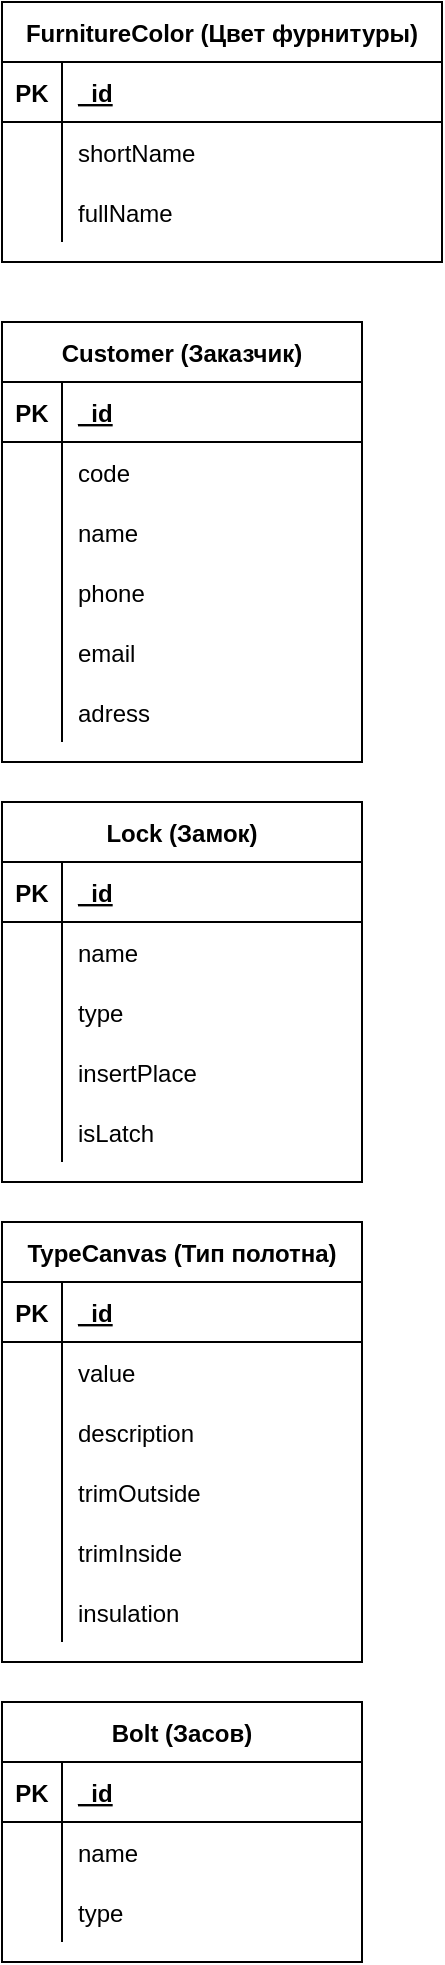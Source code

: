 <mxfile version="14.8.4" type="device"><diagram id="l-mtYoBG8Vx6qsjBU6N0" name="Page-1"><mxGraphModel dx="1161" dy="801" grid="1" gridSize="10" guides="1" tooltips="1" connect="1" arrows="1" fold="1" page="1" pageScale="1" pageWidth="1169" pageHeight="1654" math="0" shadow="0"><root><mxCell id="0"/><mxCell id="1" parent="0"/><mxCell id="fNN3qeWHkNXf5BwSSyMO-2" value="FurnitureColor (Цвет фурнитуры)" style="shape=table;startSize=30;container=1;collapsible=1;childLayout=tableLayout;fixedRows=1;rowLines=0;fontStyle=1;align=center;resizeLast=1;swimlaneFillColor=none;" parent="1" vertex="1"><mxGeometry x="40" y="40" width="220" height="130" as="geometry"/></mxCell><mxCell id="fNN3qeWHkNXf5BwSSyMO-3" value="" style="shape=partialRectangle;collapsible=0;dropTarget=0;pointerEvents=0;fillColor=none;top=0;left=0;bottom=1;right=0;points=[[0,0.5],[1,0.5]];portConstraint=eastwest;" parent="fNN3qeWHkNXf5BwSSyMO-2" vertex="1"><mxGeometry y="30" width="220" height="30" as="geometry"/></mxCell><mxCell id="fNN3qeWHkNXf5BwSSyMO-4" value="PK" style="shape=partialRectangle;connectable=0;fillColor=none;top=0;left=0;bottom=0;right=0;fontStyle=1;overflow=hidden;" parent="fNN3qeWHkNXf5BwSSyMO-3" vertex="1"><mxGeometry width="30" height="30" as="geometry"/></mxCell><mxCell id="fNN3qeWHkNXf5BwSSyMO-5" value="_id" style="shape=partialRectangle;connectable=0;fillColor=none;top=0;left=0;bottom=0;right=0;align=left;spacingLeft=6;fontStyle=5;overflow=hidden;" parent="fNN3qeWHkNXf5BwSSyMO-3" vertex="1"><mxGeometry x="30" width="190" height="30" as="geometry"/></mxCell><mxCell id="fNN3qeWHkNXf5BwSSyMO-6" value="" style="shape=partialRectangle;collapsible=0;dropTarget=0;pointerEvents=0;fillColor=none;top=0;left=0;bottom=0;right=0;points=[[0,0.5],[1,0.5]];portConstraint=eastwest;" parent="fNN3qeWHkNXf5BwSSyMO-2" vertex="1"><mxGeometry y="60" width="220" height="30" as="geometry"/></mxCell><mxCell id="fNN3qeWHkNXf5BwSSyMO-7" value="" style="shape=partialRectangle;connectable=0;fillColor=none;top=0;left=0;bottom=0;right=0;editable=1;overflow=hidden;" parent="fNN3qeWHkNXf5BwSSyMO-6" vertex="1"><mxGeometry width="30" height="30" as="geometry"/></mxCell><mxCell id="fNN3qeWHkNXf5BwSSyMO-8" value="shortName" style="shape=partialRectangle;connectable=0;fillColor=none;top=0;left=0;bottom=0;right=0;align=left;spacingLeft=6;overflow=hidden;" parent="fNN3qeWHkNXf5BwSSyMO-6" vertex="1"><mxGeometry x="30" width="190" height="30" as="geometry"/></mxCell><mxCell id="fNN3qeWHkNXf5BwSSyMO-9" value="" style="shape=partialRectangle;collapsible=0;dropTarget=0;pointerEvents=0;fillColor=none;top=0;left=0;bottom=0;right=0;points=[[0,0.5],[1,0.5]];portConstraint=eastwest;" parent="fNN3qeWHkNXf5BwSSyMO-2" vertex="1"><mxGeometry y="90" width="220" height="30" as="geometry"/></mxCell><mxCell id="fNN3qeWHkNXf5BwSSyMO-10" value="" style="shape=partialRectangle;connectable=0;fillColor=none;top=0;left=0;bottom=0;right=0;editable=1;overflow=hidden;" parent="fNN3qeWHkNXf5BwSSyMO-9" vertex="1"><mxGeometry width="30" height="30" as="geometry"/></mxCell><mxCell id="fNN3qeWHkNXf5BwSSyMO-11" value="fullName" style="shape=partialRectangle;connectable=0;fillColor=none;top=0;left=0;bottom=0;right=0;align=left;spacingLeft=6;overflow=hidden;" parent="fNN3qeWHkNXf5BwSSyMO-9" vertex="1"><mxGeometry x="30" width="190" height="30" as="geometry"/></mxCell><mxCell id="fNN3qeWHkNXf5BwSSyMO-28" value="Customer (Заказчик)" style="shape=table;startSize=30;container=1;collapsible=1;childLayout=tableLayout;fixedRows=1;rowLines=0;fontStyle=1;align=center;resizeLast=1;" parent="1" vertex="1"><mxGeometry x="40" y="200" width="180" height="220" as="geometry"/></mxCell><mxCell id="fNN3qeWHkNXf5BwSSyMO-29" value="" style="shape=partialRectangle;collapsible=0;dropTarget=0;pointerEvents=0;fillColor=none;top=0;left=0;bottom=1;right=0;points=[[0,0.5],[1,0.5]];portConstraint=eastwest;" parent="fNN3qeWHkNXf5BwSSyMO-28" vertex="1"><mxGeometry y="30" width="180" height="30" as="geometry"/></mxCell><mxCell id="fNN3qeWHkNXf5BwSSyMO-30" value="PK" style="shape=partialRectangle;connectable=0;fillColor=none;top=0;left=0;bottom=0;right=0;fontStyle=1;overflow=hidden;" parent="fNN3qeWHkNXf5BwSSyMO-29" vertex="1"><mxGeometry width="30" height="30" as="geometry"/></mxCell><mxCell id="fNN3qeWHkNXf5BwSSyMO-31" value="_id" style="shape=partialRectangle;connectable=0;fillColor=none;top=0;left=0;bottom=0;right=0;align=left;spacingLeft=6;fontStyle=5;overflow=hidden;" parent="fNN3qeWHkNXf5BwSSyMO-29" vertex="1"><mxGeometry x="30" width="150" height="30" as="geometry"/></mxCell><mxCell id="fNN3qeWHkNXf5BwSSyMO-32" value="" style="shape=partialRectangle;collapsible=0;dropTarget=0;pointerEvents=0;fillColor=none;top=0;left=0;bottom=0;right=0;points=[[0,0.5],[1,0.5]];portConstraint=eastwest;" parent="fNN3qeWHkNXf5BwSSyMO-28" vertex="1"><mxGeometry y="60" width="180" height="30" as="geometry"/></mxCell><mxCell id="fNN3qeWHkNXf5BwSSyMO-33" value="" style="shape=partialRectangle;connectable=0;fillColor=none;top=0;left=0;bottom=0;right=0;editable=1;overflow=hidden;" parent="fNN3qeWHkNXf5BwSSyMO-32" vertex="1"><mxGeometry width="30" height="30" as="geometry"/></mxCell><mxCell id="fNN3qeWHkNXf5BwSSyMO-34" value="code" style="shape=partialRectangle;connectable=0;fillColor=none;top=0;left=0;bottom=0;right=0;align=left;spacingLeft=6;overflow=hidden;" parent="fNN3qeWHkNXf5BwSSyMO-32" vertex="1"><mxGeometry x="30" width="150" height="30" as="geometry"/></mxCell><mxCell id="fNN3qeWHkNXf5BwSSyMO-35" value="" style="shape=partialRectangle;collapsible=0;dropTarget=0;pointerEvents=0;fillColor=none;top=0;left=0;bottom=0;right=0;points=[[0,0.5],[1,0.5]];portConstraint=eastwest;" parent="fNN3qeWHkNXf5BwSSyMO-28" vertex="1"><mxGeometry y="90" width="180" height="30" as="geometry"/></mxCell><mxCell id="fNN3qeWHkNXf5BwSSyMO-36" value="" style="shape=partialRectangle;connectable=0;fillColor=none;top=0;left=0;bottom=0;right=0;editable=1;overflow=hidden;" parent="fNN3qeWHkNXf5BwSSyMO-35" vertex="1"><mxGeometry width="30" height="30" as="geometry"/></mxCell><mxCell id="fNN3qeWHkNXf5BwSSyMO-37" value="name" style="shape=partialRectangle;connectable=0;fillColor=none;top=0;left=0;bottom=0;right=0;align=left;spacingLeft=6;overflow=hidden;" parent="fNN3qeWHkNXf5BwSSyMO-35" vertex="1"><mxGeometry x="30" width="150" height="30" as="geometry"/></mxCell><mxCell id="fNN3qeWHkNXf5BwSSyMO-38" value="" style="shape=partialRectangle;collapsible=0;dropTarget=0;pointerEvents=0;fillColor=none;top=0;left=0;bottom=0;right=0;points=[[0,0.5],[1,0.5]];portConstraint=eastwest;" parent="fNN3qeWHkNXf5BwSSyMO-28" vertex="1"><mxGeometry y="120" width="180" height="30" as="geometry"/></mxCell><mxCell id="fNN3qeWHkNXf5BwSSyMO-39" value="" style="shape=partialRectangle;connectable=0;fillColor=none;top=0;left=0;bottom=0;right=0;editable=1;overflow=hidden;" parent="fNN3qeWHkNXf5BwSSyMO-38" vertex="1"><mxGeometry width="30" height="30" as="geometry"/></mxCell><mxCell id="fNN3qeWHkNXf5BwSSyMO-40" value="phone" style="shape=partialRectangle;connectable=0;fillColor=none;top=0;left=0;bottom=0;right=0;align=left;spacingLeft=6;overflow=hidden;" parent="fNN3qeWHkNXf5BwSSyMO-38" vertex="1"><mxGeometry x="30" width="150" height="30" as="geometry"/></mxCell><mxCell id="fNN3qeWHkNXf5BwSSyMO-41" value="" style="shape=partialRectangle;collapsible=0;dropTarget=0;pointerEvents=0;fillColor=none;top=0;left=0;bottom=0;right=0;points=[[0,0.5],[1,0.5]];portConstraint=eastwest;" parent="fNN3qeWHkNXf5BwSSyMO-28" vertex="1"><mxGeometry y="150" width="180" height="30" as="geometry"/></mxCell><mxCell id="fNN3qeWHkNXf5BwSSyMO-42" value="" style="shape=partialRectangle;connectable=0;fillColor=none;top=0;left=0;bottom=0;right=0;editable=1;overflow=hidden;" parent="fNN3qeWHkNXf5BwSSyMO-41" vertex="1"><mxGeometry width="30" height="30" as="geometry"/></mxCell><mxCell id="fNN3qeWHkNXf5BwSSyMO-43" value="email" style="shape=partialRectangle;connectable=0;fillColor=none;top=0;left=0;bottom=0;right=0;align=left;spacingLeft=6;overflow=hidden;" parent="fNN3qeWHkNXf5BwSSyMO-41" vertex="1"><mxGeometry x="30" width="150" height="30" as="geometry"/></mxCell><mxCell id="fNN3qeWHkNXf5BwSSyMO-44" value="" style="shape=partialRectangle;collapsible=0;dropTarget=0;pointerEvents=0;fillColor=none;top=0;left=0;bottom=0;right=0;points=[[0,0.5],[1,0.5]];portConstraint=eastwest;" parent="fNN3qeWHkNXf5BwSSyMO-28" vertex="1"><mxGeometry y="180" width="180" height="30" as="geometry"/></mxCell><mxCell id="fNN3qeWHkNXf5BwSSyMO-45" value="" style="shape=partialRectangle;connectable=0;fillColor=none;top=0;left=0;bottom=0;right=0;editable=1;overflow=hidden;" parent="fNN3qeWHkNXf5BwSSyMO-44" vertex="1"><mxGeometry width="30" height="30" as="geometry"/></mxCell><mxCell id="fNN3qeWHkNXf5BwSSyMO-46" value="adress" style="shape=partialRectangle;connectable=0;fillColor=none;top=0;left=0;bottom=0;right=0;align=left;spacingLeft=6;overflow=hidden;" parent="fNN3qeWHkNXf5BwSSyMO-44" vertex="1"><mxGeometry x="30" width="150" height="30" as="geometry"/></mxCell><mxCell id="fNN3qeWHkNXf5BwSSyMO-48" value="Lock (Замок)" style="shape=table;startSize=30;container=1;collapsible=1;childLayout=tableLayout;fixedRows=1;rowLines=0;fontStyle=1;align=center;resizeLast=1;" parent="1" vertex="1"><mxGeometry x="40" y="440" width="180" height="190" as="geometry"/></mxCell><mxCell id="fNN3qeWHkNXf5BwSSyMO-49" value="" style="shape=partialRectangle;collapsible=0;dropTarget=0;pointerEvents=0;fillColor=none;top=0;left=0;bottom=1;right=0;points=[[0,0.5],[1,0.5]];portConstraint=eastwest;" parent="fNN3qeWHkNXf5BwSSyMO-48" vertex="1"><mxGeometry y="30" width="180" height="30" as="geometry"/></mxCell><mxCell id="fNN3qeWHkNXf5BwSSyMO-50" value="PK" style="shape=partialRectangle;connectable=0;fillColor=none;top=0;left=0;bottom=0;right=0;fontStyle=1;overflow=hidden;" parent="fNN3qeWHkNXf5BwSSyMO-49" vertex="1"><mxGeometry width="30" height="30" as="geometry"/></mxCell><mxCell id="fNN3qeWHkNXf5BwSSyMO-51" value="_id" style="shape=partialRectangle;connectable=0;fillColor=none;top=0;left=0;bottom=0;right=0;align=left;spacingLeft=6;fontStyle=5;overflow=hidden;" parent="fNN3qeWHkNXf5BwSSyMO-49" vertex="1"><mxGeometry x="30" width="150" height="30" as="geometry"/></mxCell><mxCell id="fNN3qeWHkNXf5BwSSyMO-52" value="" style="shape=partialRectangle;collapsible=0;dropTarget=0;pointerEvents=0;fillColor=none;top=0;left=0;bottom=0;right=0;points=[[0,0.5],[1,0.5]];portConstraint=eastwest;" parent="fNN3qeWHkNXf5BwSSyMO-48" vertex="1"><mxGeometry y="60" width="180" height="30" as="geometry"/></mxCell><mxCell id="fNN3qeWHkNXf5BwSSyMO-53" value="" style="shape=partialRectangle;connectable=0;fillColor=none;top=0;left=0;bottom=0;right=0;editable=1;overflow=hidden;" parent="fNN3qeWHkNXf5BwSSyMO-52" vertex="1"><mxGeometry width="30" height="30" as="geometry"/></mxCell><mxCell id="fNN3qeWHkNXf5BwSSyMO-54" value="name" style="shape=partialRectangle;connectable=0;fillColor=none;top=0;left=0;bottom=0;right=0;align=left;spacingLeft=6;overflow=hidden;" parent="fNN3qeWHkNXf5BwSSyMO-52" vertex="1"><mxGeometry x="30" width="150" height="30" as="geometry"/></mxCell><mxCell id="fNN3qeWHkNXf5BwSSyMO-55" value="" style="shape=partialRectangle;collapsible=0;dropTarget=0;pointerEvents=0;fillColor=none;top=0;left=0;bottom=0;right=0;points=[[0,0.5],[1,0.5]];portConstraint=eastwest;" parent="fNN3qeWHkNXf5BwSSyMO-48" vertex="1"><mxGeometry y="90" width="180" height="30" as="geometry"/></mxCell><mxCell id="fNN3qeWHkNXf5BwSSyMO-56" value="" style="shape=partialRectangle;connectable=0;fillColor=none;top=0;left=0;bottom=0;right=0;editable=1;overflow=hidden;" parent="fNN3qeWHkNXf5BwSSyMO-55" vertex="1"><mxGeometry width="30" height="30" as="geometry"/></mxCell><mxCell id="fNN3qeWHkNXf5BwSSyMO-57" value="type" style="shape=partialRectangle;connectable=0;fillColor=none;top=0;left=0;bottom=0;right=0;align=left;spacingLeft=6;overflow=hidden;" parent="fNN3qeWHkNXf5BwSSyMO-55" vertex="1"><mxGeometry x="30" width="150" height="30" as="geometry"/></mxCell><mxCell id="fNN3qeWHkNXf5BwSSyMO-58" value="" style="shape=partialRectangle;collapsible=0;dropTarget=0;pointerEvents=0;fillColor=none;top=0;left=0;bottom=0;right=0;points=[[0,0.5],[1,0.5]];portConstraint=eastwest;" parent="fNN3qeWHkNXf5BwSSyMO-48" vertex="1"><mxGeometry y="120" width="180" height="30" as="geometry"/></mxCell><mxCell id="fNN3qeWHkNXf5BwSSyMO-59" value="" style="shape=partialRectangle;connectable=0;fillColor=none;top=0;left=0;bottom=0;right=0;editable=1;overflow=hidden;" parent="fNN3qeWHkNXf5BwSSyMO-58" vertex="1"><mxGeometry width="30" height="30" as="geometry"/></mxCell><mxCell id="fNN3qeWHkNXf5BwSSyMO-60" value="insertPlace" style="shape=partialRectangle;connectable=0;fillColor=none;top=0;left=0;bottom=0;right=0;align=left;spacingLeft=6;overflow=hidden;" parent="fNN3qeWHkNXf5BwSSyMO-58" vertex="1"><mxGeometry x="30" width="150" height="30" as="geometry"/></mxCell><mxCell id="fNN3qeWHkNXf5BwSSyMO-61" value="" style="shape=partialRectangle;collapsible=0;dropTarget=0;pointerEvents=0;fillColor=none;top=0;left=0;bottom=0;right=0;points=[[0,0.5],[1,0.5]];portConstraint=eastwest;" parent="fNN3qeWHkNXf5BwSSyMO-48" vertex="1"><mxGeometry y="150" width="180" height="30" as="geometry"/></mxCell><mxCell id="fNN3qeWHkNXf5BwSSyMO-62" value="" style="shape=partialRectangle;connectable=0;fillColor=none;top=0;left=0;bottom=0;right=0;editable=1;overflow=hidden;" parent="fNN3qeWHkNXf5BwSSyMO-61" vertex="1"><mxGeometry width="30" height="30" as="geometry"/></mxCell><mxCell id="fNN3qeWHkNXf5BwSSyMO-63" value="isLatch" style="shape=partialRectangle;connectable=0;fillColor=none;top=0;left=0;bottom=0;right=0;align=left;spacingLeft=6;overflow=hidden;" parent="fNN3qeWHkNXf5BwSSyMO-61" vertex="1"><mxGeometry x="30" width="150" height="30" as="geometry"/></mxCell><mxCell id="fNN3qeWHkNXf5BwSSyMO-67" value="TypeCanvas (Тип полотна)" style="shape=table;startSize=30;container=1;collapsible=1;childLayout=tableLayout;fixedRows=1;rowLines=0;fontStyle=1;align=center;resizeLast=1;" parent="1" vertex="1"><mxGeometry x="40" y="650" width="180" height="220" as="geometry"/></mxCell><mxCell id="fNN3qeWHkNXf5BwSSyMO-68" value="" style="shape=partialRectangle;collapsible=0;dropTarget=0;pointerEvents=0;fillColor=none;top=0;left=0;bottom=1;right=0;points=[[0,0.5],[1,0.5]];portConstraint=eastwest;" parent="fNN3qeWHkNXf5BwSSyMO-67" vertex="1"><mxGeometry y="30" width="180" height="30" as="geometry"/></mxCell><mxCell id="fNN3qeWHkNXf5BwSSyMO-69" value="PK" style="shape=partialRectangle;connectable=0;fillColor=none;top=0;left=0;bottom=0;right=0;fontStyle=1;overflow=hidden;" parent="fNN3qeWHkNXf5BwSSyMO-68" vertex="1"><mxGeometry width="30" height="30" as="geometry"/></mxCell><mxCell id="fNN3qeWHkNXf5BwSSyMO-70" value="_id" style="shape=partialRectangle;connectable=0;fillColor=none;top=0;left=0;bottom=0;right=0;align=left;spacingLeft=6;fontStyle=5;overflow=hidden;" parent="fNN3qeWHkNXf5BwSSyMO-68" vertex="1"><mxGeometry x="30" width="150" height="30" as="geometry"/></mxCell><mxCell id="fNN3qeWHkNXf5BwSSyMO-71" value="" style="shape=partialRectangle;collapsible=0;dropTarget=0;pointerEvents=0;fillColor=none;top=0;left=0;bottom=0;right=0;points=[[0,0.5],[1,0.5]];portConstraint=eastwest;" parent="fNN3qeWHkNXf5BwSSyMO-67" vertex="1"><mxGeometry y="60" width="180" height="30" as="geometry"/></mxCell><mxCell id="fNN3qeWHkNXf5BwSSyMO-72" value="" style="shape=partialRectangle;connectable=0;fillColor=none;top=0;left=0;bottom=0;right=0;editable=1;overflow=hidden;" parent="fNN3qeWHkNXf5BwSSyMO-71" vertex="1"><mxGeometry width="30" height="30" as="geometry"/></mxCell><mxCell id="fNN3qeWHkNXf5BwSSyMO-73" value="value" style="shape=partialRectangle;connectable=0;fillColor=none;top=0;left=0;bottom=0;right=0;align=left;spacingLeft=6;overflow=hidden;" parent="fNN3qeWHkNXf5BwSSyMO-71" vertex="1"><mxGeometry x="30" width="150" height="30" as="geometry"/></mxCell><mxCell id="fNN3qeWHkNXf5BwSSyMO-74" value="" style="shape=partialRectangle;collapsible=0;dropTarget=0;pointerEvents=0;fillColor=none;top=0;left=0;bottom=0;right=0;points=[[0,0.5],[1,0.5]];portConstraint=eastwest;" parent="fNN3qeWHkNXf5BwSSyMO-67" vertex="1"><mxGeometry y="90" width="180" height="30" as="geometry"/></mxCell><mxCell id="fNN3qeWHkNXf5BwSSyMO-75" value="" style="shape=partialRectangle;connectable=0;fillColor=none;top=0;left=0;bottom=0;right=0;editable=1;overflow=hidden;" parent="fNN3qeWHkNXf5BwSSyMO-74" vertex="1"><mxGeometry width="30" height="30" as="geometry"/></mxCell><mxCell id="fNN3qeWHkNXf5BwSSyMO-76" value="description" style="shape=partialRectangle;connectable=0;fillColor=none;top=0;left=0;bottom=0;right=0;align=left;spacingLeft=6;overflow=hidden;" parent="fNN3qeWHkNXf5BwSSyMO-74" vertex="1"><mxGeometry x="30" width="150" height="30" as="geometry"/></mxCell><mxCell id="fNN3qeWHkNXf5BwSSyMO-77" value="" style="shape=partialRectangle;collapsible=0;dropTarget=0;pointerEvents=0;fillColor=none;top=0;left=0;bottom=0;right=0;points=[[0,0.5],[1,0.5]];portConstraint=eastwest;" parent="fNN3qeWHkNXf5BwSSyMO-67" vertex="1"><mxGeometry y="120" width="180" height="30" as="geometry"/></mxCell><mxCell id="fNN3qeWHkNXf5BwSSyMO-78" value="" style="shape=partialRectangle;connectable=0;fillColor=none;top=0;left=0;bottom=0;right=0;editable=1;overflow=hidden;" parent="fNN3qeWHkNXf5BwSSyMO-77" vertex="1"><mxGeometry width="30" height="30" as="geometry"/></mxCell><mxCell id="fNN3qeWHkNXf5BwSSyMO-79" value="trimOutside" style="shape=partialRectangle;connectable=0;fillColor=none;top=0;left=0;bottom=0;right=0;align=left;spacingLeft=6;overflow=hidden;" parent="fNN3qeWHkNXf5BwSSyMO-77" vertex="1"><mxGeometry x="30" width="150" height="30" as="geometry"/></mxCell><mxCell id="fNN3qeWHkNXf5BwSSyMO-80" value="" style="shape=partialRectangle;collapsible=0;dropTarget=0;pointerEvents=0;fillColor=none;top=0;left=0;bottom=0;right=0;points=[[0,0.5],[1,0.5]];portConstraint=eastwest;" parent="fNN3qeWHkNXf5BwSSyMO-67" vertex="1"><mxGeometry y="150" width="180" height="30" as="geometry"/></mxCell><mxCell id="fNN3qeWHkNXf5BwSSyMO-81" value="" style="shape=partialRectangle;connectable=0;fillColor=none;top=0;left=0;bottom=0;right=0;editable=1;overflow=hidden;" parent="fNN3qeWHkNXf5BwSSyMO-80" vertex="1"><mxGeometry width="30" height="30" as="geometry"/></mxCell><mxCell id="fNN3qeWHkNXf5BwSSyMO-82" value="trimInside" style="shape=partialRectangle;connectable=0;fillColor=none;top=0;left=0;bottom=0;right=0;align=left;spacingLeft=6;overflow=hidden;" parent="fNN3qeWHkNXf5BwSSyMO-80" vertex="1"><mxGeometry x="30" width="150" height="30" as="geometry"/></mxCell><mxCell id="fNN3qeWHkNXf5BwSSyMO-83" value="" style="shape=partialRectangle;collapsible=0;dropTarget=0;pointerEvents=0;fillColor=none;top=0;left=0;bottom=0;right=0;points=[[0,0.5],[1,0.5]];portConstraint=eastwest;" parent="fNN3qeWHkNXf5BwSSyMO-67" vertex="1"><mxGeometry y="180" width="180" height="30" as="geometry"/></mxCell><mxCell id="fNN3qeWHkNXf5BwSSyMO-84" value="" style="shape=partialRectangle;connectable=0;fillColor=none;top=0;left=0;bottom=0;right=0;editable=1;overflow=hidden;" parent="fNN3qeWHkNXf5BwSSyMO-83" vertex="1"><mxGeometry width="30" height="30" as="geometry"/></mxCell><mxCell id="fNN3qeWHkNXf5BwSSyMO-85" value="insulation" style="shape=partialRectangle;connectable=0;fillColor=none;top=0;left=0;bottom=0;right=0;align=left;spacingLeft=6;overflow=hidden;" parent="fNN3qeWHkNXf5BwSSyMO-83" vertex="1"><mxGeometry x="30" width="150" height="30" as="geometry"/></mxCell><mxCell id="H2WYrv99I5YT-gyD1y0T-1" value="Bolt (Засов)" style="shape=table;startSize=30;container=1;collapsible=1;childLayout=tableLayout;fixedRows=1;rowLines=0;fontStyle=1;align=center;resizeLast=1;" vertex="1" parent="1"><mxGeometry x="40" y="890" width="180" height="130" as="geometry"/></mxCell><mxCell id="H2WYrv99I5YT-gyD1y0T-2" value="" style="shape=partialRectangle;collapsible=0;dropTarget=0;pointerEvents=0;fillColor=none;top=0;left=0;bottom=1;right=0;points=[[0,0.5],[1,0.5]];portConstraint=eastwest;" vertex="1" parent="H2WYrv99I5YT-gyD1y0T-1"><mxGeometry y="30" width="180" height="30" as="geometry"/></mxCell><mxCell id="H2WYrv99I5YT-gyD1y0T-3" value="PK" style="shape=partialRectangle;connectable=0;fillColor=none;top=0;left=0;bottom=0;right=0;fontStyle=1;overflow=hidden;" vertex="1" parent="H2WYrv99I5YT-gyD1y0T-2"><mxGeometry width="30" height="30" as="geometry"/></mxCell><mxCell id="H2WYrv99I5YT-gyD1y0T-4" value="_id" style="shape=partialRectangle;connectable=0;fillColor=none;top=0;left=0;bottom=0;right=0;align=left;spacingLeft=6;fontStyle=5;overflow=hidden;" vertex="1" parent="H2WYrv99I5YT-gyD1y0T-2"><mxGeometry x="30" width="150" height="30" as="geometry"/></mxCell><mxCell id="H2WYrv99I5YT-gyD1y0T-5" value="" style="shape=partialRectangle;collapsible=0;dropTarget=0;pointerEvents=0;fillColor=none;top=0;left=0;bottom=0;right=0;points=[[0,0.5],[1,0.5]];portConstraint=eastwest;" vertex="1" parent="H2WYrv99I5YT-gyD1y0T-1"><mxGeometry y="60" width="180" height="30" as="geometry"/></mxCell><mxCell id="H2WYrv99I5YT-gyD1y0T-6" value="" style="shape=partialRectangle;connectable=0;fillColor=none;top=0;left=0;bottom=0;right=0;editable=1;overflow=hidden;" vertex="1" parent="H2WYrv99I5YT-gyD1y0T-5"><mxGeometry width="30" height="30" as="geometry"/></mxCell><mxCell id="H2WYrv99I5YT-gyD1y0T-7" value="name" style="shape=partialRectangle;connectable=0;fillColor=none;top=0;left=0;bottom=0;right=0;align=left;spacingLeft=6;overflow=hidden;" vertex="1" parent="H2WYrv99I5YT-gyD1y0T-5"><mxGeometry x="30" width="150" height="30" as="geometry"/></mxCell><mxCell id="H2WYrv99I5YT-gyD1y0T-8" value="" style="shape=partialRectangle;collapsible=0;dropTarget=0;pointerEvents=0;fillColor=none;top=0;left=0;bottom=0;right=0;points=[[0,0.5],[1,0.5]];portConstraint=eastwest;" vertex="1" parent="H2WYrv99I5YT-gyD1y0T-1"><mxGeometry y="90" width="180" height="30" as="geometry"/></mxCell><mxCell id="H2WYrv99I5YT-gyD1y0T-9" value="" style="shape=partialRectangle;connectable=0;fillColor=none;top=0;left=0;bottom=0;right=0;editable=1;overflow=hidden;" vertex="1" parent="H2WYrv99I5YT-gyD1y0T-8"><mxGeometry width="30" height="30" as="geometry"/></mxCell><mxCell id="H2WYrv99I5YT-gyD1y0T-10" value="type" style="shape=partialRectangle;connectable=0;fillColor=none;top=0;left=0;bottom=0;right=0;align=left;spacingLeft=6;overflow=hidden;" vertex="1" parent="H2WYrv99I5YT-gyD1y0T-8"><mxGeometry x="30" width="150" height="30" as="geometry"/></mxCell></root></mxGraphModel></diagram></mxfile>